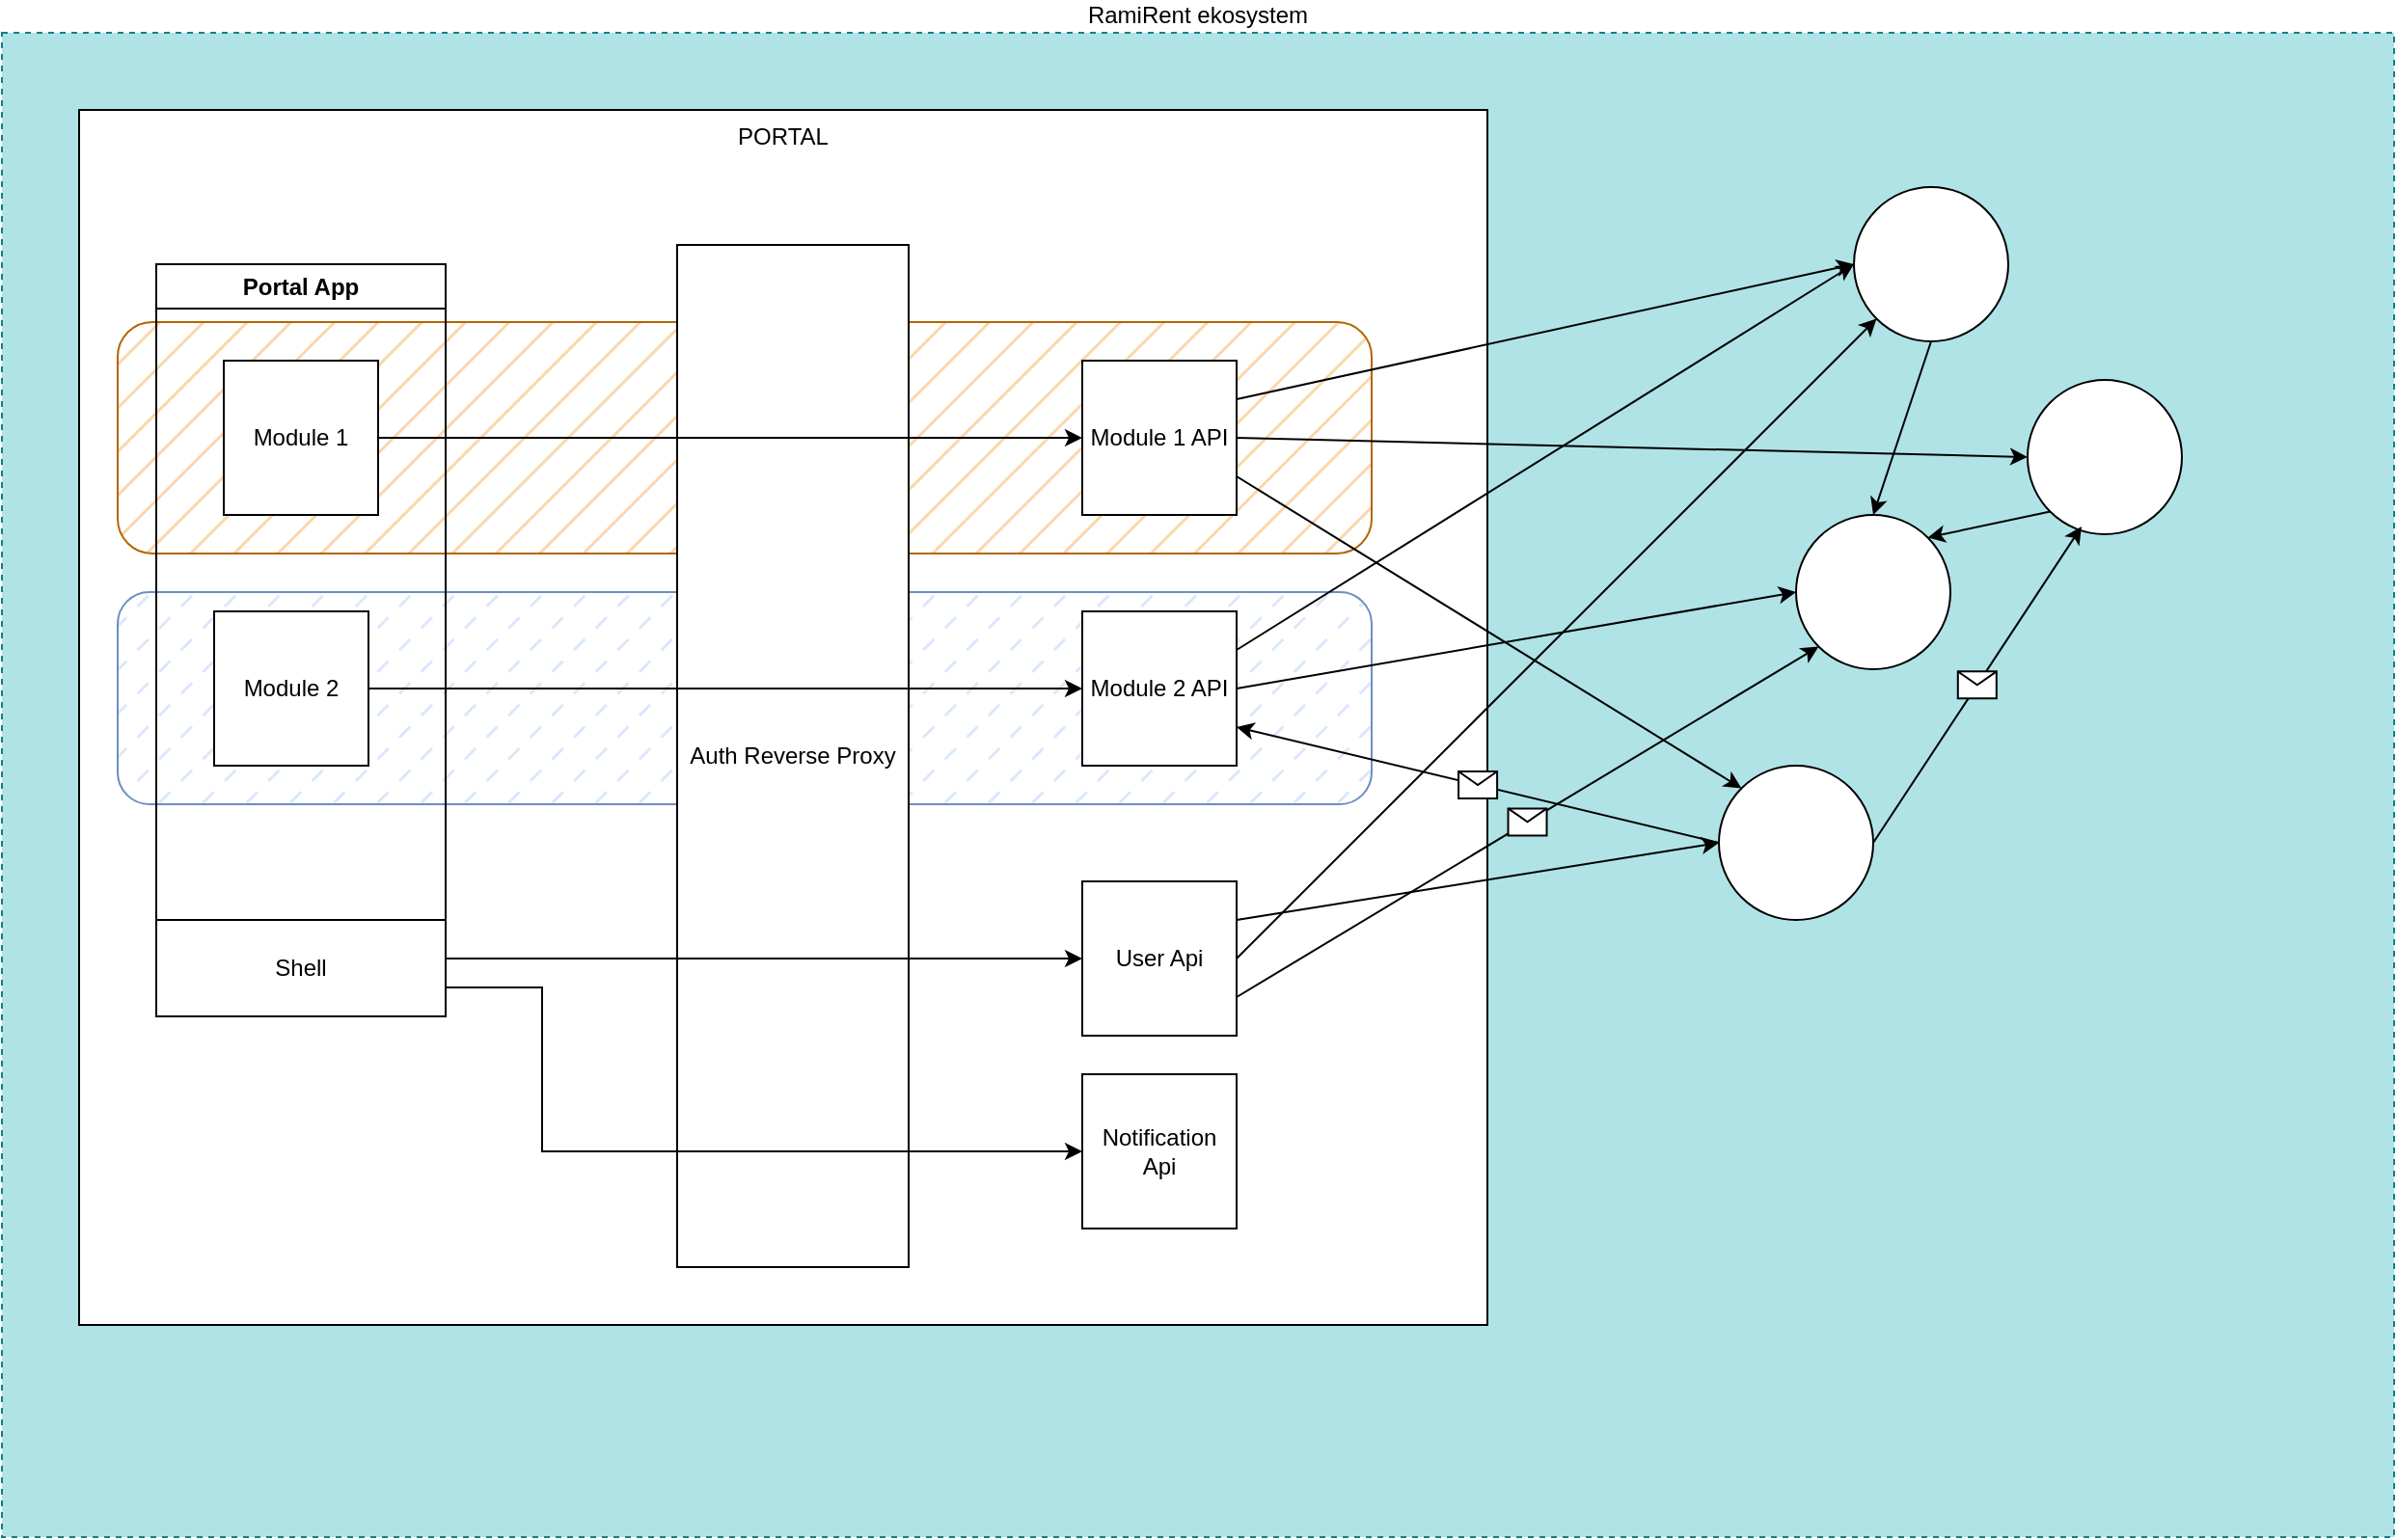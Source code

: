 <mxfile version="20.6.2" type="device"><diagram id="dNN5-fOO05yaUOpL8dmb" name="Sida-1"><mxGraphModel dx="2062" dy="1122" grid="1" gridSize="10" guides="1" tooltips="1" connect="1" arrows="1" fold="1" page="1" pageScale="1" pageWidth="827" pageHeight="1169" math="0" shadow="0"><root><mxCell id="0"/><mxCell id="1" parent="0"/><mxCell id="09w_2Ir6Cbg_F8RE25Rr-31" value="RamiRent ekosystem" style="rounded=0;whiteSpace=wrap;html=1;fillStyle=auto;dashed=1;labelPosition=center;verticalLabelPosition=top;align=center;verticalAlign=bottom;fillColor=#b0e3e6;strokeColor=#0e8088;" parent="1" vertex="1"><mxGeometry x="20" y="40" width="1240" height="780" as="geometry"/></mxCell><mxCell id="09w_2Ir6Cbg_F8RE25Rr-30" value="PORTAL" style="rounded=0;whiteSpace=wrap;html=1;fillStyle=auto;verticalAlign=top;" parent="1" vertex="1"><mxGeometry x="60" y="80" width="730" height="630" as="geometry"/></mxCell><mxCell id="09w_2Ir6Cbg_F8RE25Rr-15" value="" style="rounded=1;whiteSpace=wrap;html=1;fillColor=#fad7ac;fillStyle=hatch;strokeColor=#b46504;gradientColor=none;" parent="1" vertex="1"><mxGeometry x="80" y="190" width="650" height="120" as="geometry"/></mxCell><mxCell id="09w_2Ir6Cbg_F8RE25Rr-14" value="" style="rounded=1;whiteSpace=wrap;html=1;fillColor=#dae8fc;strokeColor=#6c8ebf;fillStyle=dashed;" parent="1" vertex="1"><mxGeometry x="80" y="330" width="650" height="110" as="geometry"/></mxCell><mxCell id="09w_2Ir6Cbg_F8RE25Rr-1" value="Portal App" style="swimlane;whiteSpace=wrap;html=1;" parent="1" vertex="1"><mxGeometry x="100" y="160" width="150" height="390" as="geometry"/></mxCell><mxCell id="09w_2Ir6Cbg_F8RE25Rr-3" value="Module 2" style="whiteSpace=wrap;html=1;aspect=fixed;" parent="09w_2Ir6Cbg_F8RE25Rr-1" vertex="1"><mxGeometry x="30" y="180" width="80" height="80" as="geometry"/></mxCell><mxCell id="09w_2Ir6Cbg_F8RE25Rr-16" value="Module 1" style="whiteSpace=wrap;html=1;aspect=fixed;" parent="09w_2Ir6Cbg_F8RE25Rr-1" vertex="1"><mxGeometry x="35" y="50" width="80" height="80" as="geometry"/></mxCell><mxCell id="09w_2Ir6Cbg_F8RE25Rr-22" value="Shell" style="rounded=0;whiteSpace=wrap;html=1;fillStyle=hatch;gradientColor=none;" parent="09w_2Ir6Cbg_F8RE25Rr-1" vertex="1"><mxGeometry y="340" width="150" height="50" as="geometry"/></mxCell><mxCell id="09w_2Ir6Cbg_F8RE25Rr-5" value="Module 1 API" style="whiteSpace=wrap;html=1;aspect=fixed;" parent="1" vertex="1"><mxGeometry x="580" y="210" width="80" height="80" as="geometry"/></mxCell><mxCell id="09w_2Ir6Cbg_F8RE25Rr-6" value="Module 2 API" style="whiteSpace=wrap;html=1;aspect=fixed;" parent="1" vertex="1"><mxGeometry x="580" y="340" width="80" height="80" as="geometry"/></mxCell><mxCell id="09w_2Ir6Cbg_F8RE25Rr-12" value="" style="endArrow=none;dashed=1;html=1;rounded=0;exitX=0;exitY=0.75;exitDx=0;exitDy=0;entryX=1;entryY=0.75;entryDx=0;entryDy=0;" parent="1" source="09w_2Ir6Cbg_F8RE25Rr-4" target="09w_2Ir6Cbg_F8RE25Rr-4" edge="1"><mxGeometry width="50" height="50" relative="1" as="geometry"><mxPoint x="390" y="340" as="sourcePoint"/><mxPoint x="510" y="340" as="targetPoint"/></mxGeometry></mxCell><mxCell id="09w_2Ir6Cbg_F8RE25Rr-4" value="Auth Reverse Proxy" style="rounded=0;whiteSpace=wrap;html=1;" parent="1" vertex="1"><mxGeometry x="370" y="150" width="120" height="530" as="geometry"/></mxCell><mxCell id="09w_2Ir6Cbg_F8RE25Rr-20" value="User Api" style="whiteSpace=wrap;html=1;aspect=fixed;" parent="1" vertex="1"><mxGeometry x="580" y="480" width="80" height="80" as="geometry"/></mxCell><mxCell id="09w_2Ir6Cbg_F8RE25Rr-21" value="Notification Api" style="whiteSpace=wrap;html=1;aspect=fixed;" parent="1" vertex="1"><mxGeometry x="580" y="580" width="80" height="80" as="geometry"/></mxCell><mxCell id="09w_2Ir6Cbg_F8RE25Rr-23" value="" style="endArrow=classic;html=1;rounded=0;entryX=0;entryY=0.5;entryDx=0;entryDy=0;" parent="1" target="09w_2Ir6Cbg_F8RE25Rr-21" edge="1"><mxGeometry width="50" height="50" relative="1" as="geometry"><mxPoint x="250" y="535" as="sourcePoint"/><mxPoint x="330" y="500" as="targetPoint"/><Array as="points"><mxPoint x="300" y="535"/><mxPoint x="300" y="620"/></Array></mxGeometry></mxCell><mxCell id="09w_2Ir6Cbg_F8RE25Rr-24" value="" style="endArrow=classic;html=1;rounded=0;exitX=1;exitY=0.5;exitDx=0;exitDy=0;" parent="1" source="09w_2Ir6Cbg_F8RE25Rr-16" target="09w_2Ir6Cbg_F8RE25Rr-5" edge="1"><mxGeometry width="50" height="50" relative="1" as="geometry"><mxPoint x="320" y="270" as="sourcePoint"/><mxPoint x="370" y="220" as="targetPoint"/></mxGeometry></mxCell><mxCell id="09w_2Ir6Cbg_F8RE25Rr-25" value="" style="endArrow=classic;html=1;rounded=0;exitX=1;exitY=0.5;exitDx=0;exitDy=0;entryX=0;entryY=0.5;entryDx=0;entryDy=0;" parent="1" source="09w_2Ir6Cbg_F8RE25Rr-3" target="09w_2Ir6Cbg_F8RE25Rr-6" edge="1"><mxGeometry width="50" height="50" relative="1" as="geometry"><mxPoint x="300" y="410" as="sourcePoint"/><mxPoint x="350" y="360" as="targetPoint"/></mxGeometry></mxCell><mxCell id="09w_2Ir6Cbg_F8RE25Rr-26" value="" style="endArrow=classic;html=1;rounded=0;exitX=1;exitY=0.5;exitDx=0;exitDy=0;entryX=0;entryY=0.5;entryDx=0;entryDy=0;" parent="1" target="09w_2Ir6Cbg_F8RE25Rr-20" edge="1"><mxGeometry width="50" height="50" relative="1" as="geometry"><mxPoint x="250" y="520" as="sourcePoint"/><mxPoint x="620" y="520" as="targetPoint"/></mxGeometry></mxCell><mxCell id="09w_2Ir6Cbg_F8RE25Rr-27" value="" style="ellipse;whiteSpace=wrap;html=1;aspect=fixed;fillStyle=auto;" parent="1" vertex="1"><mxGeometry x="980" y="120" width="80" height="80" as="geometry"/></mxCell><mxCell id="09w_2Ir6Cbg_F8RE25Rr-28" value="" style="ellipse;whiteSpace=wrap;html=1;aspect=fixed;fillStyle=auto;" parent="1" vertex="1"><mxGeometry x="1070" y="220" width="80" height="80" as="geometry"/></mxCell><mxCell id="09w_2Ir6Cbg_F8RE25Rr-33" value="" style="endArrow=classic;html=1;rounded=0;exitX=1;exitY=0.75;exitDx=0;exitDy=0;entryX=0;entryY=0;entryDx=0;entryDy=0;" parent="1" source="09w_2Ir6Cbg_F8RE25Rr-5" target="09w_2Ir6Cbg_F8RE25Rr-41" edge="1"><mxGeometry width="50" height="50" relative="1" as="geometry"><mxPoint x="850" y="250" as="sourcePoint"/><mxPoint x="900" y="570" as="targetPoint"/></mxGeometry></mxCell><mxCell id="09w_2Ir6Cbg_F8RE25Rr-34" value="" style="endArrow=classic;html=1;rounded=0;entryX=0;entryY=0.5;entryDx=0;entryDy=0;exitX=1;exitY=0.5;exitDx=0;exitDy=0;" parent="1" source="09w_2Ir6Cbg_F8RE25Rr-5" target="09w_2Ir6Cbg_F8RE25Rr-28" edge="1"><mxGeometry width="50" height="50" relative="1" as="geometry"><mxPoint x="670" y="260" as="sourcePoint"/><mxPoint x="990" y="170" as="targetPoint"/></mxGeometry></mxCell><mxCell id="09w_2Ir6Cbg_F8RE25Rr-35" value="" style="endArrow=classic;html=1;rounded=0;exitX=1;exitY=0.25;exitDx=0;exitDy=0;entryX=0;entryY=0.5;entryDx=0;entryDy=0;" parent="1" source="09w_2Ir6Cbg_F8RE25Rr-5" target="09w_2Ir6Cbg_F8RE25Rr-27" edge="1"><mxGeometry width="50" height="50" relative="1" as="geometry"><mxPoint x="670" y="260" as="sourcePoint"/><mxPoint x="870" y="580" as="targetPoint"/></mxGeometry></mxCell><mxCell id="09w_2Ir6Cbg_F8RE25Rr-36" value="" style="endArrow=classic;html=1;rounded=0;exitX=1;exitY=0.25;exitDx=0;exitDy=0;entryX=0;entryY=0.5;entryDx=0;entryDy=0;" parent="1" source="09w_2Ir6Cbg_F8RE25Rr-6" target="09w_2Ir6Cbg_F8RE25Rr-27" edge="1"><mxGeometry width="50" height="50" relative="1" as="geometry"><mxPoint x="660" y="380" as="sourcePoint"/><mxPoint x="980" y="310" as="targetPoint"/></mxGeometry></mxCell><mxCell id="09w_2Ir6Cbg_F8RE25Rr-37" value="" style="endArrow=classic;html=1;rounded=0;exitX=1;exitY=0.5;exitDx=0;exitDy=0;entryX=0;entryY=0.5;entryDx=0;entryDy=0;" parent="1" source="09w_2Ir6Cbg_F8RE25Rr-6" target="09w_2Ir6Cbg_F8RE25Rr-29" edge="1"><mxGeometry width="50" height="50" relative="1" as="geometry"><mxPoint x="670" y="370" as="sourcePoint"/><mxPoint x="990" y="170" as="targetPoint"/></mxGeometry></mxCell><mxCell id="09w_2Ir6Cbg_F8RE25Rr-40" value="" style="endArrow=classic;html=1;rounded=0;exitX=1;exitY=0.5;exitDx=0;exitDy=0;" parent="1" source="09w_2Ir6Cbg_F8RE25Rr-20" target="09w_2Ir6Cbg_F8RE25Rr-27" edge="1"><mxGeometry width="50" height="50" relative="1" as="geometry"><mxPoint x="870" y="500" as="sourcePoint"/><mxPoint x="900" y="570" as="targetPoint"/></mxGeometry></mxCell><mxCell id="09w_2Ir6Cbg_F8RE25Rr-41" value="" style="ellipse;whiteSpace=wrap;html=1;aspect=fixed;fillStyle=auto;" parent="1" vertex="1"><mxGeometry x="910" y="420" width="80" height="80" as="geometry"/></mxCell><mxCell id="09w_2Ir6Cbg_F8RE25Rr-42" value="" style="endArrow=classic;html=1;rounded=0;exitX=1;exitY=0.25;exitDx=0;exitDy=0;entryX=0;entryY=0.5;entryDx=0;entryDy=0;" parent="1" source="09w_2Ir6Cbg_F8RE25Rr-20" target="09w_2Ir6Cbg_F8RE25Rr-41" edge="1"><mxGeometry width="50" height="50" relative="1" as="geometry"><mxPoint x="670" y="530" as="sourcePoint"/><mxPoint x="870" y="580" as="targetPoint"/></mxGeometry></mxCell><mxCell id="09w_2Ir6Cbg_F8RE25Rr-29" value="" style="ellipse;whiteSpace=wrap;html=1;aspect=fixed;fillStyle=auto;" parent="1" vertex="1"><mxGeometry x="950" y="290" width="80" height="80" as="geometry"/></mxCell><mxCell id="_LVSFfDW17OQjn0nHVYD-1" value="" style="endArrow=classic;html=1;rounded=0;exitX=1;exitY=0.5;exitDx=0;exitDy=0;entryX=0.35;entryY=0.95;entryDx=0;entryDy=0;entryPerimeter=0;" edge="1" parent="1" source="09w_2Ir6Cbg_F8RE25Rr-41" target="09w_2Ir6Cbg_F8RE25Rr-28"><mxGeometry relative="1" as="geometry"><mxPoint x="1040" y="400" as="sourcePoint"/><mxPoint x="1140" y="400" as="targetPoint"/></mxGeometry></mxCell><mxCell id="_LVSFfDW17OQjn0nHVYD-2" value="" style="shape=message;html=1;outlineConnect=0;" vertex="1" parent="_LVSFfDW17OQjn0nHVYD-1"><mxGeometry width="20" height="14" relative="1" as="geometry"><mxPoint x="-10" y="-7" as="offset"/></mxGeometry></mxCell><mxCell id="_LVSFfDW17OQjn0nHVYD-3" value="" style="endArrow=classic;html=1;rounded=0;entryX=1;entryY=0.75;entryDx=0;entryDy=0;exitX=0;exitY=0.5;exitDx=0;exitDy=0;" edge="1" parent="1" source="09w_2Ir6Cbg_F8RE25Rr-41" target="09w_2Ir6Cbg_F8RE25Rr-6"><mxGeometry relative="1" as="geometry"><mxPoint x="1040" y="450" as="sourcePoint"/><mxPoint x="1140" y="450" as="targetPoint"/></mxGeometry></mxCell><mxCell id="_LVSFfDW17OQjn0nHVYD-4" value="" style="shape=message;html=1;outlineConnect=0;" vertex="1" parent="_LVSFfDW17OQjn0nHVYD-3"><mxGeometry width="20" height="14" relative="1" as="geometry"><mxPoint x="-10" y="-7" as="offset"/></mxGeometry></mxCell><mxCell id="_LVSFfDW17OQjn0nHVYD-5" value="" style="endArrow=classic;html=1;rounded=0;exitX=1;exitY=0.75;exitDx=0;exitDy=0;entryX=0;entryY=1;entryDx=0;entryDy=0;" edge="1" parent="1" source="09w_2Ir6Cbg_F8RE25Rr-20" target="09w_2Ir6Cbg_F8RE25Rr-29"><mxGeometry relative="1" as="geometry"><mxPoint x="780" y="570" as="sourcePoint"/><mxPoint x="880" y="570" as="targetPoint"/></mxGeometry></mxCell><mxCell id="_LVSFfDW17OQjn0nHVYD-6" value="" style="shape=message;html=1;outlineConnect=0;" vertex="1" parent="_LVSFfDW17OQjn0nHVYD-5"><mxGeometry width="20" height="14" relative="1" as="geometry"><mxPoint x="-10" y="-7" as="offset"/></mxGeometry></mxCell><mxCell id="_LVSFfDW17OQjn0nHVYD-7" value="" style="endArrow=classic;html=1;rounded=0;exitX=0.5;exitY=1;exitDx=0;exitDy=0;entryX=0.5;entryY=0;entryDx=0;entryDy=0;" edge="1" parent="1" source="09w_2Ir6Cbg_F8RE25Rr-27" target="09w_2Ir6Cbg_F8RE25Rr-29"><mxGeometry width="50" height="50" relative="1" as="geometry"><mxPoint x="670" y="390" as="sourcePoint"/><mxPoint x="960" y="340" as="targetPoint"/></mxGeometry></mxCell><mxCell id="_LVSFfDW17OQjn0nHVYD-8" value="" style="endArrow=classic;html=1;rounded=0;exitX=0;exitY=1;exitDx=0;exitDy=0;entryX=1;entryY=0;entryDx=0;entryDy=0;" edge="1" parent="1" source="09w_2Ir6Cbg_F8RE25Rr-28" target="09w_2Ir6Cbg_F8RE25Rr-29"><mxGeometry width="50" height="50" relative="1" as="geometry"><mxPoint x="1030" y="210" as="sourcePoint"/><mxPoint x="1000" y="300" as="targetPoint"/></mxGeometry></mxCell></root></mxGraphModel></diagram></mxfile>